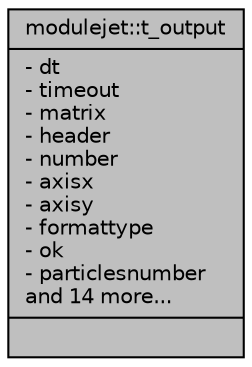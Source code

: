 digraph "modulejet::t_output"
{
 // LATEX_PDF_SIZE
  edge [fontname="Helvetica",fontsize="10",labelfontname="Helvetica",labelfontsize="10"];
  node [fontname="Helvetica",fontsize="10",shape=record];
  Node1 [label="{modulejet::t_output\n|- dt\l- timeout\l- matrix\l- header\l- number\l- axisx\l- axisy\l- formattype\l- ok\l- particlesnumber\land 14 more...\l|}",height=0.2,width=0.4,color="black", fillcolor="grey75", style="filled", fontcolor="black",tooltip=" "];
}
